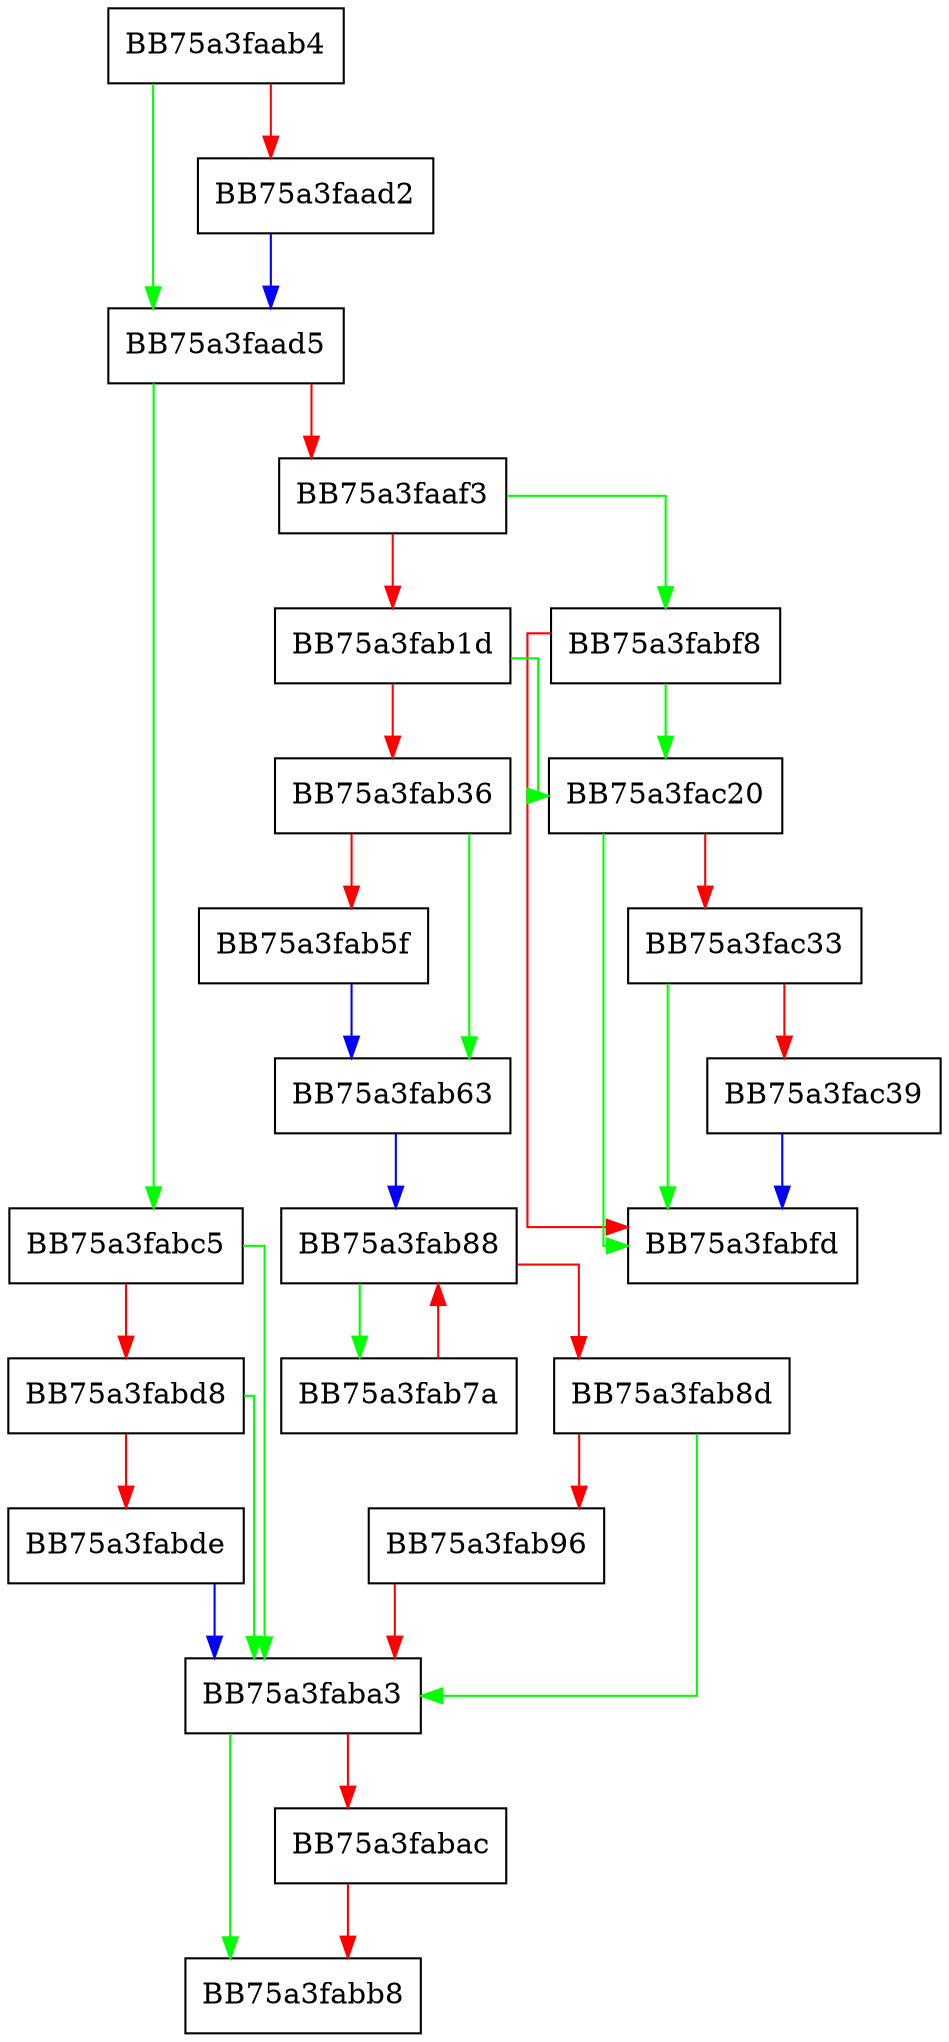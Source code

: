 digraph GetDefaultGatewayBytes {
  node [shape="box"];
  graph [splines=ortho];
  BB75a3faab4 -> BB75a3faad5 [color="green"];
  BB75a3faab4 -> BB75a3faad2 [color="red"];
  BB75a3faad2 -> BB75a3faad5 [color="blue"];
  BB75a3faad5 -> BB75a3fabc5 [color="green"];
  BB75a3faad5 -> BB75a3faaf3 [color="red"];
  BB75a3faaf3 -> BB75a3fabf8 [color="green"];
  BB75a3faaf3 -> BB75a3fab1d [color="red"];
  BB75a3fab1d -> BB75a3fac20 [color="green"];
  BB75a3fab1d -> BB75a3fab36 [color="red"];
  BB75a3fab36 -> BB75a3fab63 [color="green"];
  BB75a3fab36 -> BB75a3fab5f [color="red"];
  BB75a3fab5f -> BB75a3fab63 [color="blue"];
  BB75a3fab63 -> BB75a3fab88 [color="blue"];
  BB75a3fab7a -> BB75a3fab88 [color="red"];
  BB75a3fab88 -> BB75a3fab7a [color="green"];
  BB75a3fab88 -> BB75a3fab8d [color="red"];
  BB75a3fab8d -> BB75a3faba3 [color="green"];
  BB75a3fab8d -> BB75a3fab96 [color="red"];
  BB75a3fab96 -> BB75a3faba3 [color="red"];
  BB75a3faba3 -> BB75a3fabb8 [color="green"];
  BB75a3faba3 -> BB75a3fabac [color="red"];
  BB75a3fabac -> BB75a3fabb8 [color="red"];
  BB75a3fabc5 -> BB75a3faba3 [color="green"];
  BB75a3fabc5 -> BB75a3fabd8 [color="red"];
  BB75a3fabd8 -> BB75a3faba3 [color="green"];
  BB75a3fabd8 -> BB75a3fabde [color="red"];
  BB75a3fabde -> BB75a3faba3 [color="blue"];
  BB75a3fabf8 -> BB75a3fac20 [color="green"];
  BB75a3fabf8 -> BB75a3fabfd [color="red"];
  BB75a3fac20 -> BB75a3fabfd [color="green"];
  BB75a3fac20 -> BB75a3fac33 [color="red"];
  BB75a3fac33 -> BB75a3fabfd [color="green"];
  BB75a3fac33 -> BB75a3fac39 [color="red"];
  BB75a3fac39 -> BB75a3fabfd [color="blue"];
}